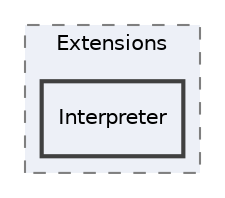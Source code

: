 digraph "Reaktoro/Extensions/Interpreter"
{
 // INTERACTIVE_SVG=YES
 // LATEX_PDF_SIZE
  bgcolor="transparent";
  edge [fontname="Helvetica",fontsize="10",labelfontname="Helvetica",labelfontsize="10"];
  node [fontname="Helvetica",fontsize="10",shape=record];
  compound=true
  subgraph clusterdir_5b469d4de21d172e1a5ee98b3d3b4ecf {
    graph [ bgcolor="#edf0f7", pencolor="grey50", style="filled,dashed,", label="Extensions", fontname="Helvetica", fontsize="10", URL="dir_5b469d4de21d172e1a5ee98b3d3b4ecf.html"]
  dir_0778197b52d3f227e61e41de3a82237a [shape=box, label="Interpreter", style="filled,bold,", fillcolor="#edf0f7", color="grey25", URL="dir_0778197b52d3f227e61e41de3a82237a.html"];
  }
}

